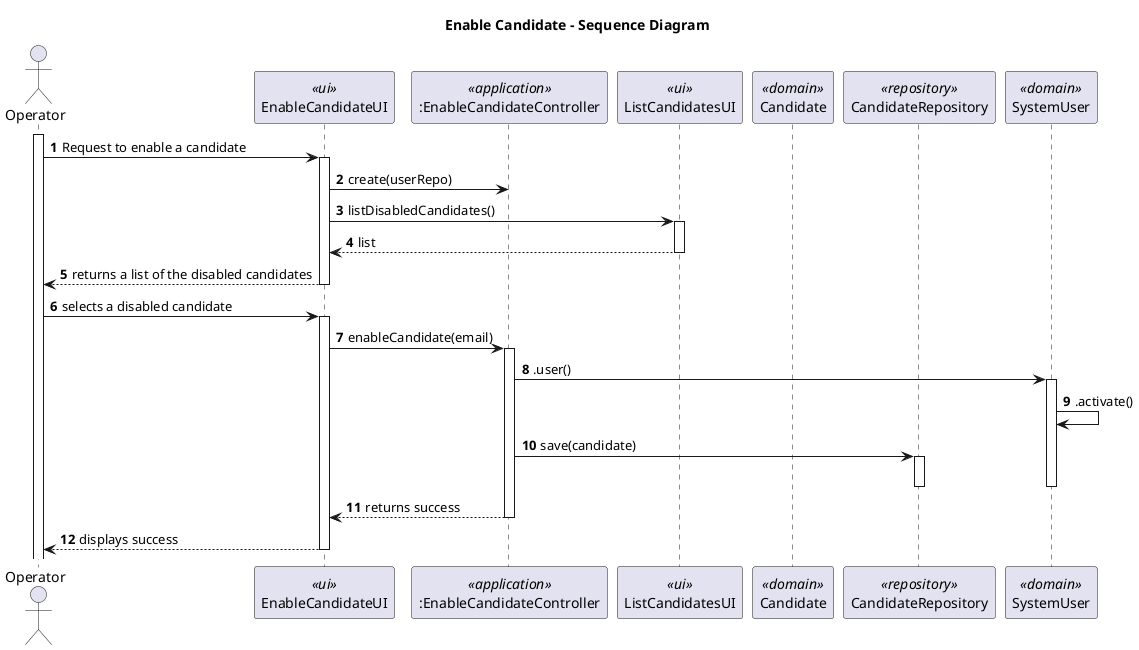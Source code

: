 @startuml

title Enable Candidate - Sequence Diagram

autonumber
actor Operator as ADM
participant "EnableCandidateUI" as UI <<ui>>
participant ":EnableCandidateController" as CTRL <<application>>
participant "ListCandidatesUI" as LUI <<ui>>
participant "Candidate" as EU <<domain>>
participant "CandidateRepository" as REPO <<repository>>
participant "SystemUser" as SYS <<domain>>

activate ADM
ADM-> UI : Request to enable a candidate
activate UI
UI -> CTRL : create(userRepo)
UI -> LUI: listDisabledCandidates()
activate LUI
LUI --> UI : list
deactivate LUI
UI-->ADM: returns a list of the disabled candidates
deactivate UI
ADM -> UI : selects a disabled candidate
activate UI
UI -> CTRL : enableCandidate(email)
activate CTRL
CTRL-> SYS: .user()
activate SYS
SYS -> SYS : .activate()
CTRL -> REPO : save(candidate)
activate REPO
deactivate SYS
deactivate REPO
CTRL --> UI : returns success
deactivate CTRL
UI --> ADM : displays success
deactivate UI


@enduml
